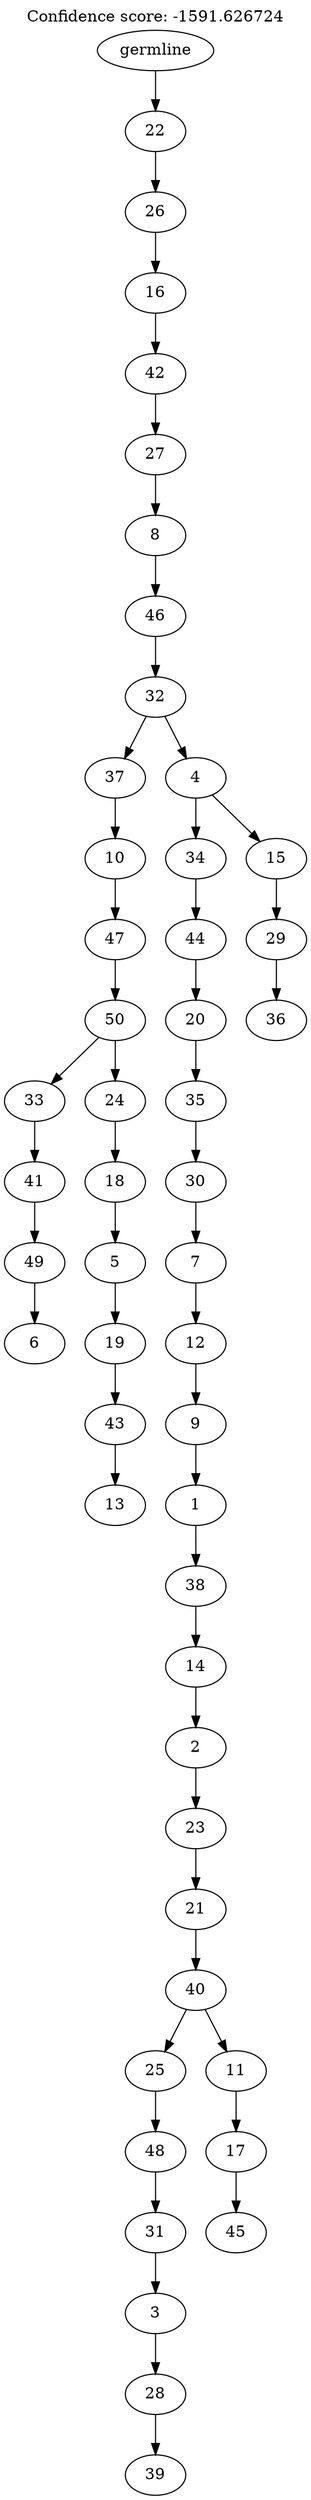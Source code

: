 digraph g {
	"49" -> "50";
	"50" [label="6"];
	"48" -> "49";
	"49" [label="49"];
	"47" -> "48";
	"48" [label="41"];
	"45" -> "46";
	"46" [label="13"];
	"44" -> "45";
	"45" [label="43"];
	"43" -> "44";
	"44" [label="19"];
	"42" -> "43";
	"43" [label="5"];
	"41" -> "42";
	"42" [label="18"];
	"40" -> "41";
	"41" [label="24"];
	"40" -> "47";
	"47" [label="33"];
	"39" -> "40";
	"40" [label="50"];
	"38" -> "39";
	"39" [label="47"];
	"37" -> "38";
	"38" [label="10"];
	"35" -> "36";
	"36" [label="39"];
	"34" -> "35";
	"35" [label="28"];
	"33" -> "34";
	"34" [label="3"];
	"32" -> "33";
	"33" [label="31"];
	"31" -> "32";
	"32" [label="48"];
	"29" -> "30";
	"30" [label="45"];
	"28" -> "29";
	"29" [label="17"];
	"27" -> "28";
	"28" [label="11"];
	"27" -> "31";
	"31" [label="25"];
	"26" -> "27";
	"27" [label="40"];
	"25" -> "26";
	"26" [label="21"];
	"24" -> "25";
	"25" [label="23"];
	"23" -> "24";
	"24" [label="2"];
	"22" -> "23";
	"23" [label="14"];
	"21" -> "22";
	"22" [label="38"];
	"20" -> "21";
	"21" [label="1"];
	"19" -> "20";
	"20" [label="9"];
	"18" -> "19";
	"19" [label="12"];
	"17" -> "18";
	"18" [label="7"];
	"16" -> "17";
	"17" [label="30"];
	"15" -> "16";
	"16" [label="35"];
	"14" -> "15";
	"15" [label="20"];
	"13" -> "14";
	"14" [label="44"];
	"11" -> "12";
	"12" [label="36"];
	"10" -> "11";
	"11" [label="29"];
	"9" -> "10";
	"10" [label="15"];
	"9" -> "13";
	"13" [label="34"];
	"8" -> "9";
	"9" [label="4"];
	"8" -> "37";
	"37" [label="37"];
	"7" -> "8";
	"8" [label="32"];
	"6" -> "7";
	"7" [label="46"];
	"5" -> "6";
	"6" [label="8"];
	"4" -> "5";
	"5" [label="27"];
	"3" -> "4";
	"4" [label="42"];
	"2" -> "3";
	"3" [label="16"];
	"1" -> "2";
	"2" [label="26"];
	"0" -> "1";
	"1" [label="22"];
	"0" [label="germline"];
	labelloc="t";
	label="Confidence score: -1591.626724";
}
